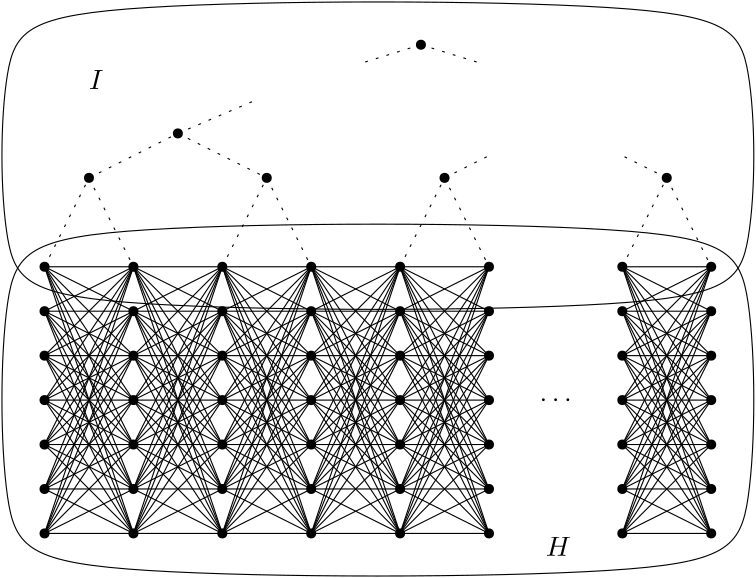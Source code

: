 <?xml version="1.0"?>
<!DOCTYPE ipe SYSTEM "ipe.dtd">
<ipe version="70206" creator="Ipe 7.2.7">
<info created="D:20161219131351" modified="D:20161219140636"/>
<ipestyle name="basic">
<symbol name="arrow/arc(spx)">
<path stroke="sym-stroke" fill="sym-stroke" pen="sym-pen">
0 0 m
-1 0.333 l
-1 -0.333 l
h
</path>
</symbol>
<symbol name="arrow/farc(spx)">
<path stroke="sym-stroke" fill="white" pen="sym-pen">
0 0 m
-1 0.333 l
-1 -0.333 l
h
</path>
</symbol>
<symbol name="arrow/ptarc(spx)">
<path stroke="sym-stroke" fill="sym-stroke" pen="sym-pen">
0 0 m
-1 0.333 l
-0.8 0 l
-1 -0.333 l
h
</path>
</symbol>
<symbol name="arrow/fptarc(spx)">
<path stroke="sym-stroke" fill="white" pen="sym-pen">
0 0 m
-1 0.333 l
-0.8 0 l
-1 -0.333 l
h
</path>
</symbol>
<symbol name="mark/circle(sx)" transformations="translations">
<path fill="sym-stroke">
0.6 0 0 0.6 0 0 e
0.4 0 0 0.4 0 0 e
</path>
</symbol>
<symbol name="mark/disk(sx)" transformations="translations">
<path fill="sym-stroke">
0.6 0 0 0.6 0 0 e
</path>
</symbol>
<symbol name="mark/fdisk(sfx)" transformations="translations">
<group>
<path fill="sym-fill">
0.5 0 0 0.5 0 0 e
</path>
<path fill="sym-stroke" fillrule="eofill">
0.6 0 0 0.6 0 0 e
0.4 0 0 0.4 0 0 e
</path>
</group>
</symbol>
<symbol name="mark/box(sx)" transformations="translations">
<path fill="sym-stroke" fillrule="eofill">
-0.6 -0.6 m
0.6 -0.6 l
0.6 0.6 l
-0.6 0.6 l
h
-0.4 -0.4 m
0.4 -0.4 l
0.4 0.4 l
-0.4 0.4 l
h
</path>
</symbol>
<symbol name="mark/square(sx)" transformations="translations">
<path fill="sym-stroke">
-0.6 -0.6 m
0.6 -0.6 l
0.6 0.6 l
-0.6 0.6 l
h
</path>
</symbol>
<symbol name="mark/fsquare(sfx)" transformations="translations">
<group>
<path fill="sym-fill">
-0.5 -0.5 m
0.5 -0.5 l
0.5 0.5 l
-0.5 0.5 l
h
</path>
<path fill="sym-stroke" fillrule="eofill">
-0.6 -0.6 m
0.6 -0.6 l
0.6 0.6 l
-0.6 0.6 l
h
-0.4 -0.4 m
0.4 -0.4 l
0.4 0.4 l
-0.4 0.4 l
h
</path>
</group>
</symbol>
<symbol name="mark/cross(sx)" transformations="translations">
<group>
<path fill="sym-stroke">
-0.43 -0.57 m
0.57 0.43 l
0.43 0.57 l
-0.57 -0.43 l
h
</path>
<path fill="sym-stroke">
-0.43 0.57 m
0.57 -0.43 l
0.43 -0.57 l
-0.57 0.43 l
h
</path>
</group>
</symbol>
<symbol name="arrow/fnormal(spx)">
<path stroke="sym-stroke" fill="white" pen="sym-pen">
0 0 m
-1 0.333 l
-1 -0.333 l
h
</path>
</symbol>
<symbol name="arrow/pointed(spx)">
<path stroke="sym-stroke" fill="sym-stroke" pen="sym-pen">
0 0 m
-1 0.333 l
-0.8 0 l
-1 -0.333 l
h
</path>
</symbol>
<symbol name="arrow/fpointed(spx)">
<path stroke="sym-stroke" fill="white" pen="sym-pen">
0 0 m
-1 0.333 l
-0.8 0 l
-1 -0.333 l
h
</path>
</symbol>
<symbol name="arrow/linear(spx)">
<path stroke="sym-stroke" pen="sym-pen">
-1 0.333 m
0 0 l
-1 -0.333 l
</path>
</symbol>
<symbol name="arrow/fdouble(spx)">
<path stroke="sym-stroke" fill="white" pen="sym-pen">
0 0 m
-1 0.333 l
-1 -0.333 l
h
-1 0 m
-2 0.333 l
-2 -0.333 l
h
</path>
</symbol>
<symbol name="arrow/double(spx)">
<path stroke="sym-stroke" fill="sym-stroke" pen="sym-pen">
0 0 m
-1 0.333 l
-1 -0.333 l
h
-1 0 m
-2 0.333 l
-2 -0.333 l
h
</path>
</symbol>
<pen name="heavier" value="0.8"/>
<pen name="fat" value="1.2"/>
<pen name="ultrafat" value="2"/>
<symbolsize name="large" value="5"/>
<symbolsize name="small" value="2"/>
<symbolsize name="tiny" value="1.1"/>
<arrowsize name="large" value="10"/>
<arrowsize name="small" value="5"/>
<arrowsize name="tiny" value="3"/>
<color name="red" value="1 0 0"/>
<color name="green" value="0 1 0"/>
<color name="blue" value="0 0 1"/>
<color name="yellow" value="1 1 0"/>
<color name="orange" value="1 0.647 0"/>
<color name="gold" value="1 0.843 0"/>
<color name="purple" value="0.627 0.125 0.941"/>
<color name="gray" value="0.745"/>
<color name="brown" value="0.647 0.165 0.165"/>
<color name="navy" value="0 0 0.502"/>
<color name="pink" value="1 0.753 0.796"/>
<color name="seagreen" value="0.18 0.545 0.341"/>
<color name="turquoise" value="0.251 0.878 0.816"/>
<color name="violet" value="0.933 0.51 0.933"/>
<color name="darkblue" value="0 0 0.545"/>
<color name="darkcyan" value="0 0.545 0.545"/>
<color name="darkgray" value="0.663"/>
<color name="darkgreen" value="0 0.392 0"/>
<color name="darkmagenta" value="0.545 0 0.545"/>
<color name="darkorange" value="1 0.549 0"/>
<color name="darkred" value="0.545 0 0"/>
<color name="lightblue" value="0.678 0.847 0.902"/>
<color name="lightcyan" value="0.878 1 1"/>
<color name="lightgray" value="0.827"/>
<color name="lightgreen" value="0.565 0.933 0.565"/>
<color name="lightyellow" value="1 1 0.878"/>
<dashstyle name="dashed" value="[4] 0"/>
<dashstyle name="dotted" value="[1 3] 0"/>
<dashstyle name="dash dotted" value="[4 2 1 2] 0"/>
<dashstyle name="dash dot dotted" value="[4 2 1 2 1 2] 0"/>
<textsize name="large" value="\large"/>
<textsize name="small" value="\small"/>
<textsize name="tiny" value="\tiny"/>
<textsize name="Large" value="\Large"/>
<textsize name="LARGE" value="\LARGE"/>
<textsize name="huge" value="\huge"/>
<textsize name="Huge" value="\Huge"/>
<textsize name="footnote" value="\footnotesize"/>
<textstyle name="center" begin="\begin{center}" end="\end{center}"/>
<textstyle name="itemize" begin="\begin{itemize}" end="\end{itemize}"/>
<textstyle name="item" begin="\begin{itemize}\item{}" end="\end{itemize}"/>
<gridsize name="4 pts" value="4"/>
<gridsize name="8 pts (~3 mm)" value="8"/>
<gridsize name="16 pts (~6 mm)" value="16"/>
<gridsize name="32 pts (~12 mm)" value="32"/>
<gridsize name="10 pts (~3.5 mm)" value="10"/>
<gridsize name="20 pts (~7 mm)" value="20"/>
<gridsize name="14 pts (~5 mm)" value="14"/>
<gridsize name="28 pts (~10 mm)" value="28"/>
<gridsize name="56 pts (~20 mm)" value="56"/>
<anglesize name="90 deg" value="90"/>
<anglesize name="60 deg" value="60"/>
<anglesize name="45 deg" value="45"/>
<anglesize name="30 deg" value="30"/>
<anglesize name="22.5 deg" value="22.5"/>
<opacity name="10%" value="0.1"/>
<opacity name="30%" value="0.3"/>
<opacity name="50%" value="0.5"/>
<opacity name="75%" value="0.75"/>
<tiling name="falling" angle="-60" step="4" width="1"/>
<tiling name="rising" angle="30" step="4" width="1"/>
</ipestyle>
<page>
<layer name="alpha"/>
<view layers="alpha" active="alpha"/>
<path layer="alpha" stroke="black">
96 720
80 704
80 624
96 608
336 608
352 624
352 704
336 720 u
</path>
<use name="mark/disk(sx)" pos="96 624" size="normal" stroke="black"/>
<use name="mark/disk(sx)" pos="96 608" size="normal" stroke="black"/>
<use name="mark/disk(sx)" pos="96 592" size="normal" stroke="black"/>
<use name="mark/disk(sx)" pos="96 576" size="normal" stroke="black"/>
<use name="mark/disk(sx)" pos="96 560" size="normal" stroke="black"/>
<use name="mark/disk(sx)" pos="96 544" size="normal" stroke="black"/>
<use name="mark/disk(sx)" pos="96 528" size="normal" stroke="black"/>
<path stroke="black">
96 624 m
128 624 l
</path>
<path stroke="black">
96 608 m
128 608 l
</path>
<path stroke="black">
96 592 m
128 592 l
</path>
<path stroke="black">
96 576 m
128 576 l
</path>
<path stroke="black">
96 560 m
128 560 l
</path>
<path stroke="black">
96 544 m
128 544 l
</path>
<path stroke="black">
96 528 m
128 528 l
</path>
<path stroke="black">
96 624 m
128 608 l
</path>
<path stroke="black">
96 608 m
128 592 l
</path>
<path stroke="black">
96 592 m
128 576 l
</path>
<path stroke="black">
96 576 m
128 560 l
</path>
<path stroke="black">
96 560 m
128 544 l
</path>
<path stroke="black">
96 544 m
128 528 l
</path>
<path stroke="black">
96 624 m
128 592 l
</path>
<path stroke="black">
96 624 m
128 576 l
</path>
<path stroke="black">
96 624 m
128 560 l
</path>
<path stroke="black">
96 624 m
128 544 l
</path>
<path stroke="black">
96 624 m
128 528 l
</path>
<path stroke="black">
96 608 m
128 576 l
</path>
<path stroke="black">
96 608 m
128 560 l
</path>
<path stroke="black">
96 608 m
128 544 l
</path>
<path stroke="black">
96 608 m
128 528 l
</path>
<path stroke="black">
96 592 m
128 560 l
</path>
<path stroke="black">
96 592 m
128 544 l
</path>
<path stroke="black">
96 592 m
128 528 l
</path>
<path stroke="black">
96 576 m
128 544 l
</path>
<path stroke="black">
96 576 m
128 528 l
</path>
<path stroke="black">
96 560 m
96 560 l
128 528 l
</path>
<path stroke="black">
96 528 m
128 544 l
</path>
<path stroke="black">
96 528 m
128 560 l
</path>
<path stroke="black">
96 528 m
128 576 l
</path>
<path stroke="black">
96 528 m
128 592 l
</path>
<path stroke="black">
96 528 m
128 608 l
</path>
<path stroke="black">
96 528 m
128 624 l
</path>
<path stroke="black">
96 544 m
128 560 l
</path>
<path stroke="black">
96 544 m
128 576 l
</path>
<path stroke="black">
96 544 m
128 592 l
</path>
<path stroke="black">
96 544 m
128 608 l
</path>
<path stroke="black">
96 544 m
128 624 l
</path>
<path stroke="black">
96 560 m
128 576 l
</path>
<path stroke="black">
96 560 m
128 592 l
</path>
<path stroke="black">
96 560 m
128 608 l
</path>
<path stroke="black">
96 560 m
128 624 l
</path>
<path stroke="black">
96 576 m
128 592 l
</path>
<path stroke="black">
96 576 m
128 608 l
</path>
<path stroke="black">
96 576 m
128 624 l
</path>
<path stroke="black">
96 592 m
128 608 l
</path>
<path stroke="black">
96 592 m
128 624 l
</path>
<path stroke="black">
96 608 m
128 624 l
</path>
<use matrix="1 0 0 1 32 0" name="mark/disk(sx)" pos="96 624" size="normal" stroke="black"/>
<use matrix="1 0 0 1 32 0" name="mark/disk(sx)" pos="96 608" size="normal" stroke="black"/>
<use matrix="1 0 0 1 32 0" name="mark/disk(sx)" pos="96 592" size="normal" stroke="black"/>
<use matrix="1 0 0 1 32 0" name="mark/disk(sx)" pos="96 576" size="normal" stroke="black"/>
<use matrix="1 0 0 1 32 0" name="mark/disk(sx)" pos="96 560" size="normal" stroke="black"/>
<use matrix="1 0 0 1 32 0" name="mark/disk(sx)" pos="96 544" size="normal" stroke="black"/>
<use matrix="1 0 0 1 32 0" name="mark/disk(sx)" pos="96 528" size="normal" stroke="black"/>
<path matrix="1 0 0 1 32 0" stroke="black">
96 624 m
128 624 l
</path>
<path matrix="1 0 0 1 32 0" stroke="black">
96 608 m
128 608 l
</path>
<path matrix="1 0 0 1 32 0" stroke="black">
96 592 m
128 592 l
</path>
<path matrix="1 0 0 1 32 0" stroke="black">
96 576 m
128 576 l
</path>
<path matrix="1 0 0 1 32 0" stroke="black">
96 560 m
128 560 l
</path>
<path matrix="1 0 0 1 32 0" stroke="black">
96 544 m
128 544 l
</path>
<path matrix="1 0 0 1 32 0" stroke="black">
96 528 m
128 528 l
</path>
<path matrix="1 0 0 1 32 0" stroke="black">
96 624 m
128 608 l
</path>
<path matrix="1 0 0 1 32 0" stroke="black">
96 608 m
128 592 l
</path>
<path matrix="1 0 0 1 32 0" stroke="black">
96 592 m
128 576 l
</path>
<path matrix="1 0 0 1 32 0" stroke="black">
96 576 m
128 560 l
</path>
<path matrix="1 0 0 1 32 0" stroke="black">
96 560 m
128 544 l
</path>
<path matrix="1 0 0 1 32 0" stroke="black">
96 544 m
128 528 l
</path>
<path matrix="1 0 0 1 32 0" stroke="black">
96 624 m
128 592 l
</path>
<path matrix="1 0 0 1 32 0" stroke="black">
96 624 m
128 576 l
</path>
<path matrix="1 0 0 1 32 0" stroke="black">
96 624 m
128 560 l
</path>
<path matrix="1 0 0 1 32 0" stroke="black">
96 624 m
128 544 l
</path>
<path matrix="1 0 0 1 32 0" stroke="black">
96 624 m
128 528 l
</path>
<path matrix="1 0 0 1 32 0" stroke="black">
96 608 m
128 576 l
</path>
<path matrix="1 0 0 1 32 0" stroke="black">
96 608 m
128 560 l
</path>
<path matrix="1 0 0 1 32 0" stroke="black">
96 608 m
128 544 l
</path>
<path matrix="1 0 0 1 32 0" stroke="black">
96 608 m
128 528 l
</path>
<path matrix="1 0 0 1 32 0" stroke="black">
96 592 m
128 560 l
</path>
<path matrix="1 0 0 1 32 0" stroke="black">
96 592 m
128 544 l
</path>
<path matrix="1 0 0 1 32 0" stroke="black">
96 592 m
128 528 l
</path>
<path matrix="1 0 0 1 32 0" stroke="black">
96 576 m
128 544 l
</path>
<path matrix="1 0 0 1 32 0" stroke="black">
96 576 m
128 528 l
</path>
<path matrix="1 0 0 1 32 0" stroke="black">
96 560 m
96 560 l
128 528 l
</path>
<path matrix="1 0 0 1 32 0" stroke="black">
96 528 m
128 544 l
</path>
<path matrix="1 0 0 1 32 0" stroke="black">
96 528 m
128 560 l
</path>
<path matrix="1 0 0 1 32 0" stroke="black">
96 528 m
128 576 l
</path>
<path matrix="1 0 0 1 32 0" stroke="black">
96 528 m
128 592 l
</path>
<path matrix="1 0 0 1 32 0" stroke="black">
96 528 m
128 608 l
</path>
<path matrix="1 0 0 1 32 0" stroke="black">
96 528 m
128 624 l
</path>
<path matrix="1 0 0 1 32 0" stroke="black">
96 544 m
128 560 l
</path>
<path matrix="1 0 0 1 32 0" stroke="black">
96 544 m
128 576 l
</path>
<path matrix="1 0 0 1 32 0" stroke="black">
96 544 m
128 592 l
</path>
<path matrix="1 0 0 1 32 0" stroke="black">
96 544 m
128 608 l
</path>
<path matrix="1 0 0 1 32 0" stroke="black">
96 544 m
128 624 l
</path>
<path matrix="1 0 0 1 32 0" stroke="black">
96 560 m
128 576 l
</path>
<path matrix="1 0 0 1 32 0" stroke="black">
96 560 m
128 592 l
</path>
<path matrix="1 0 0 1 32 0" stroke="black">
96 560 m
128 608 l
</path>
<path matrix="1 0 0 1 32 0" stroke="black">
96 560 m
128 624 l
</path>
<path matrix="1 0 0 1 32 0" stroke="black">
96 576 m
128 592 l
</path>
<path matrix="1 0 0 1 32 0" stroke="black">
96 576 m
128 608 l
</path>
<path matrix="1 0 0 1 32 0" stroke="black">
96 576 m
128 624 l
</path>
<path matrix="1 0 0 1 32 0" stroke="black">
96 592 m
128 608 l
</path>
<path matrix="1 0 0 1 32 0" stroke="black">
96 592 m
128 624 l
</path>
<path matrix="1 0 0 1 32 0" stroke="black">
96 608 m
128 624 l
</path>
<use matrix="1 0 0 1 64 0" name="mark/disk(sx)" pos="96 624" size="normal" stroke="black"/>
<use matrix="1 0 0 1 64 0" name="mark/disk(sx)" pos="96 608" size="normal" stroke="black"/>
<use matrix="1 0 0 1 64 0" name="mark/disk(sx)" pos="96 592" size="normal" stroke="black"/>
<use matrix="1 0 0 1 64 0" name="mark/disk(sx)" pos="96 576" size="normal" stroke="black"/>
<use matrix="1 0 0 1 64 0" name="mark/disk(sx)" pos="96 560" size="normal" stroke="black"/>
<use matrix="1 0 0 1 64 0" name="mark/disk(sx)" pos="96 544" size="normal" stroke="black"/>
<use matrix="1 0 0 1 64 0" name="mark/disk(sx)" pos="96 528" size="normal" stroke="black"/>
<path matrix="1 0 0 1 64 0" stroke="black">
96 624 m
128 624 l
</path>
<path matrix="1 0 0 1 64 0" stroke="black">
96 608 m
128 608 l
</path>
<path matrix="1 0 0 1 64 0" stroke="black">
96 592 m
128 592 l
</path>
<path matrix="1 0 0 1 64 0" stroke="black">
96 576 m
128 576 l
</path>
<path matrix="1 0 0 1 64 0" stroke="black">
96 560 m
128 560 l
</path>
<path matrix="1 0 0 1 64 0" stroke="black">
96 544 m
128 544 l
</path>
<path matrix="1 0 0 1 64 0" stroke="black">
96 528 m
128 528 l
</path>
<path matrix="1 0 0 1 64 0" stroke="black">
96 624 m
128 608 l
</path>
<path matrix="1 0 0 1 64 0" stroke="black">
96 608 m
128 592 l
</path>
<path matrix="1 0 0 1 64 0" stroke="black">
96 592 m
128 576 l
</path>
<path matrix="1 0 0 1 64 0" stroke="black">
96 576 m
128 560 l
</path>
<path matrix="1 0 0 1 64 0" stroke="black">
96 560 m
128 544 l
</path>
<path matrix="1 0 0 1 64 0" stroke="black">
96 544 m
128 528 l
</path>
<path matrix="1 0 0 1 64 0" stroke="black">
96 624 m
128 592 l
</path>
<path matrix="1 0 0 1 64 0" stroke="black">
96 624 m
128 576 l
</path>
<path matrix="1 0 0 1 64 0" stroke="black">
96 624 m
128 560 l
</path>
<path matrix="1 0 0 1 64 0" stroke="black">
96 624 m
128 544 l
</path>
<path matrix="1 0 0 1 64 0" stroke="black">
96 624 m
128 528 l
</path>
<path matrix="1 0 0 1 64 0" stroke="black">
96 608 m
128 576 l
</path>
<path matrix="1 0 0 1 64 0" stroke="black">
96 608 m
128 560 l
</path>
<path matrix="1 0 0 1 64 0" stroke="black">
96 608 m
128 544 l
</path>
<path matrix="1 0 0 1 64 0" stroke="black">
96 608 m
128 528 l
</path>
<path matrix="1 0 0 1 64 0" stroke="black">
96 592 m
128 560 l
</path>
<path matrix="1 0 0 1 64 0" stroke="black">
96 592 m
128 544 l
</path>
<path matrix="1 0 0 1 64 0" stroke="black">
96 592 m
128 528 l
</path>
<path matrix="1 0 0 1 64 0" stroke="black">
96 576 m
128 544 l
</path>
<path matrix="1 0 0 1 64 0" stroke="black">
96 576 m
128 528 l
</path>
<path matrix="1 0 0 1 64 0" stroke="black">
96 560 m
96 560 l
128 528 l
</path>
<path matrix="1 0 0 1 64 0" stroke="black">
96 528 m
128 544 l
</path>
<path matrix="1 0 0 1 64 0" stroke="black">
96 528 m
128 560 l
</path>
<path matrix="1 0 0 1 64 0" stroke="black">
96 528 m
128 576 l
</path>
<path matrix="1 0 0 1 64 0" stroke="black">
96 528 m
128 592 l
</path>
<path matrix="1 0 0 1 64 0" stroke="black">
96 528 m
128 608 l
</path>
<path matrix="1 0 0 1 64 0" stroke="black">
96 528 m
128 624 l
</path>
<path matrix="1 0 0 1 64 0" stroke="black">
96 544 m
128 560 l
</path>
<path matrix="1 0 0 1 64 0" stroke="black">
96 544 m
128 576 l
</path>
<path matrix="1 0 0 1 64 0" stroke="black">
96 544 m
128 592 l
</path>
<path matrix="1 0 0 1 64 0" stroke="black">
96 544 m
128 608 l
</path>
<path matrix="1 0 0 1 64 0" stroke="black">
96 544 m
128 624 l
</path>
<path matrix="1 0 0 1 64 0" stroke="black">
96 560 m
128 576 l
</path>
<path matrix="1 0 0 1 64 0" stroke="black">
96 560 m
128 592 l
</path>
<path matrix="1 0 0 1 64 0" stroke="black">
96 560 m
128 608 l
</path>
<path matrix="1 0 0 1 64 0" stroke="black">
96 560 m
128 624 l
</path>
<path matrix="1 0 0 1 64 0" stroke="black">
96 576 m
128 592 l
</path>
<path matrix="1 0 0 1 64 0" stroke="black">
96 576 m
128 608 l
</path>
<path matrix="1 0 0 1 64 0" stroke="black">
96 576 m
128 624 l
</path>
<path matrix="1 0 0 1 64 0" stroke="black">
96 592 m
128 608 l
</path>
<path matrix="1 0 0 1 64 0" stroke="black">
96 592 m
128 624 l
</path>
<path matrix="1 0 0 1 64 0" stroke="black">
96 608 m
128 624 l
</path>
<use matrix="1 0 0 1 96 0" name="mark/disk(sx)" pos="96 624" size="normal" stroke="black"/>
<use matrix="1 0 0 1 96 0" name="mark/disk(sx)" pos="96 608" size="normal" stroke="black"/>
<use matrix="1 0 0 1 96 0" name="mark/disk(sx)" pos="96 592" size="normal" stroke="black"/>
<use matrix="1 0 0 1 96 0" name="mark/disk(sx)" pos="96 576" size="normal" stroke="black"/>
<use matrix="1 0 0 1 96 0" name="mark/disk(sx)" pos="96 560" size="normal" stroke="black"/>
<use matrix="1 0 0 1 96 0" name="mark/disk(sx)" pos="96 544" size="normal" stroke="black"/>
<use matrix="1 0 0 1 96 0" name="mark/disk(sx)" pos="96 528" size="normal" stroke="black"/>
<path matrix="1 0 0 1 96 0" stroke="black">
96 624 m
128 624 l
</path>
<path matrix="1 0 0 1 96 0" stroke="black">
96 608 m
128 608 l
</path>
<path matrix="1 0 0 1 96 0" stroke="black">
96 592 m
128 592 l
</path>
<path matrix="1 0 0 1 96 0" stroke="black">
96 576 m
128 576 l
</path>
<path matrix="1 0 0 1 96 0" stroke="black">
96 560 m
128 560 l
</path>
<path matrix="1 0 0 1 96 0" stroke="black">
96 544 m
128 544 l
</path>
<path matrix="1 0 0 1 96 0" stroke="black">
96 528 m
128 528 l
</path>
<path matrix="1 0 0 1 96 0" stroke="black">
96 624 m
128 608 l
</path>
<path matrix="1 0 0 1 96 0" stroke="black">
96 608 m
128 592 l
</path>
<path matrix="1 0 0 1 96 0" stroke="black">
96 592 m
128 576 l
</path>
<path matrix="1 0 0 1 96 0" stroke="black">
96 576 m
128 560 l
</path>
<path matrix="1 0 0 1 96 0" stroke="black">
96 560 m
128 544 l
</path>
<path matrix="1 0 0 1 96 0" stroke="black">
96 544 m
128 528 l
</path>
<path matrix="1 0 0 1 96 0" stroke="black">
96 624 m
128 592 l
</path>
<path matrix="1 0 0 1 96 0" stroke="black">
96 624 m
128 576 l
</path>
<path matrix="1 0 0 1 96 0" stroke="black">
96 624 m
128 560 l
</path>
<path matrix="1 0 0 1 96 0" stroke="black">
96 624 m
128 544 l
</path>
<path matrix="1 0 0 1 96 0" stroke="black">
96 624 m
128 528 l
</path>
<path matrix="1 0 0 1 96 0" stroke="black">
96 608 m
128 576 l
</path>
<path matrix="1 0 0 1 96 0" stroke="black">
96 608 m
128 560 l
</path>
<path matrix="1 0 0 1 96 0" stroke="black">
96 608 m
128 544 l
</path>
<path matrix="1 0 0 1 96 0" stroke="black">
96 608 m
128 528 l
</path>
<path matrix="1 0 0 1 96 0" stroke="black">
96 592 m
128 560 l
</path>
<path matrix="1 0 0 1 96 0" stroke="black">
96 592 m
128 544 l
</path>
<path matrix="1 0 0 1 96 0" stroke="black">
96 592 m
128 528 l
</path>
<path matrix="1 0 0 1 96 0" stroke="black">
96 576 m
128 544 l
</path>
<path matrix="1 0 0 1 96 0" stroke="black">
96 576 m
128 528 l
</path>
<path matrix="1 0 0 1 96 0" stroke="black">
96 560 m
96 560 l
128 528 l
</path>
<path matrix="1 0 0 1 96 0" stroke="black">
96 528 m
128 544 l
</path>
<path matrix="1 0 0 1 96 0" stroke="black">
96 528 m
128 560 l
</path>
<path matrix="1 0 0 1 96 0" stroke="black">
96 528 m
128 576 l
</path>
<path matrix="1 0 0 1 96 0" stroke="black">
96 528 m
128 592 l
</path>
<path matrix="1 0 0 1 96 0" stroke="black">
96 528 m
128 608 l
</path>
<path matrix="1 0 0 1 96 0" stroke="black">
96 528 m
128 624 l
</path>
<path matrix="1 0 0 1 96 0" stroke="black">
96 544 m
128 560 l
</path>
<path matrix="1 0 0 1 96 0" stroke="black">
96 544 m
128 576 l
</path>
<path matrix="1 0 0 1 96 0" stroke="black">
96 544 m
128 592 l
</path>
<path matrix="1 0 0 1 96 0" stroke="black">
96 544 m
128 608 l
</path>
<path matrix="1 0 0 1 96 0" stroke="black">
96 544 m
128 624 l
</path>
<path matrix="1 0 0 1 96 0" stroke="black">
96 560 m
128 576 l
</path>
<path matrix="1 0 0 1 96 0" stroke="black">
96 560 m
128 592 l
</path>
<path matrix="1 0 0 1 96 0" stroke="black">
96 560 m
128 608 l
</path>
<path matrix="1 0 0 1 96 0" stroke="black">
96 560 m
128 624 l
</path>
<path matrix="1 0 0 1 96 0" stroke="black">
96 576 m
128 592 l
</path>
<path matrix="1 0 0 1 96 0" stroke="black">
96 576 m
128 608 l
</path>
<path matrix="1 0 0 1 96 0" stroke="black">
96 576 m
128 624 l
</path>
<path matrix="1 0 0 1 96 0" stroke="black">
96 592 m
128 608 l
</path>
<path matrix="1 0 0 1 96 0" stroke="black">
96 592 m
128 624 l
</path>
<path matrix="1 0 0 1 96 0" stroke="black">
96 608 m
128 624 l
</path>
<use matrix="1 0 0 1 128 0" name="mark/disk(sx)" pos="96 624" size="normal" stroke="black"/>
<use matrix="1 0 0 1 128 0" name="mark/disk(sx)" pos="96 608" size="normal" stroke="black"/>
<use matrix="1 0 0 1 128 0" name="mark/disk(sx)" pos="96 592" size="normal" stroke="black"/>
<use matrix="1 0 0 1 128 0" name="mark/disk(sx)" pos="96 576" size="normal" stroke="black"/>
<use matrix="1 0 0 1 128 0" name="mark/disk(sx)" pos="96 560" size="normal" stroke="black"/>
<use matrix="1 0 0 1 128 0" name="mark/disk(sx)" pos="96 544" size="normal" stroke="black"/>
<use matrix="1 0 0 1 128 0" name="mark/disk(sx)" pos="96 528" size="normal" stroke="black"/>
<path matrix="1 0 0 1 128 0" stroke="black">
96 624 m
128 624 l
</path>
<path matrix="1 0 0 1 128 0" stroke="black">
96 608 m
128 608 l
</path>
<path matrix="1 0 0 1 128 0" stroke="black">
96 592 m
128 592 l
</path>
<path matrix="1 0 0 1 128 0" stroke="black">
96 576 m
128 576 l
</path>
<path matrix="1 0 0 1 128 0" stroke="black">
96 560 m
128 560 l
</path>
<path matrix="1 0 0 1 128 0" stroke="black">
96 544 m
128 544 l
</path>
<path matrix="1 0 0 1 128 0" stroke="black">
96 528 m
128 528 l
</path>
<path matrix="1 0 0 1 128 0" stroke="black">
96 624 m
128 608 l
</path>
<path matrix="1 0 0 1 128 0" stroke="black">
96 608 m
128 592 l
</path>
<path matrix="1 0 0 1 128 0" stroke="black">
96 592 m
128 576 l
</path>
<path matrix="1 0 0 1 128 0" stroke="black">
96 576 m
128 560 l
</path>
<path matrix="1 0 0 1 128 0" stroke="black">
96 560 m
128 544 l
</path>
<path matrix="1 0 0 1 128 0" stroke="black">
96 544 m
128 528 l
</path>
<path matrix="1 0 0 1 128 0" stroke="black">
96 624 m
128 592 l
</path>
<path matrix="1 0 0 1 128 0" stroke="black">
96 624 m
128 576 l
</path>
<path matrix="1 0 0 1 128 0" stroke="black">
96 624 m
128 560 l
</path>
<path matrix="1 0 0 1 128 0" stroke="black">
96 624 m
128 544 l
</path>
<path matrix="1 0 0 1 128 0" stroke="black">
96 624 m
128 528 l
</path>
<path matrix="1 0 0 1 128 0" stroke="black">
96 608 m
128 576 l
</path>
<path matrix="1 0 0 1 128 0" stroke="black">
96 608 m
128 560 l
</path>
<path matrix="1 0 0 1 128 0" stroke="black">
96 608 m
128 544 l
</path>
<path matrix="1 0 0 1 128 0" stroke="black">
96 608 m
128 528 l
</path>
<path matrix="1 0 0 1 128 0" stroke="black">
96 592 m
128 560 l
</path>
<path matrix="1 0 0 1 128 0" stroke="black">
96 592 m
128 544 l
</path>
<path matrix="1 0 0 1 128 0" stroke="black">
96 592 m
128 528 l
</path>
<path matrix="1 0 0 1 128 0" stroke="black">
96 576 m
128 544 l
</path>
<path matrix="1 0 0 1 128 0" stroke="black">
96 576 m
128 528 l
</path>
<path matrix="1 0 0 1 128 0" stroke="black">
96 560 m
96 560 l
128 528 l
</path>
<path matrix="1 0 0 1 128 0" stroke="black">
96 528 m
128 544 l
</path>
<path matrix="1 0 0 1 128 0" stroke="black">
96 528 m
128 560 l
</path>
<path matrix="1 0 0 1 128 0" stroke="black">
96 528 m
128 576 l
</path>
<path matrix="1 0 0 1 128 0" stroke="black">
96 528 m
128 592 l
</path>
<path matrix="1 0 0 1 128 0" stroke="black">
96 528 m
128 608 l
</path>
<path matrix="1 0 0 1 128 0" stroke="black">
96 528 m
128 624 l
</path>
<path matrix="1 0 0 1 128 0" stroke="black">
96 544 m
128 560 l
</path>
<path matrix="1 0 0 1 128 0" stroke="black">
96 544 m
128 576 l
</path>
<path matrix="1 0 0 1 128 0" stroke="black">
96 544 m
128 592 l
</path>
<path matrix="1 0 0 1 128 0" stroke="black">
96 544 m
128 608 l
</path>
<path matrix="1 0 0 1 128 0" stroke="black">
96 544 m
128 624 l
</path>
<path matrix="1 0 0 1 128 0" stroke="black">
96 560 m
128 576 l
</path>
<path matrix="1 0 0 1 128 0" stroke="black">
96 560 m
128 592 l
</path>
<path matrix="1 0 0 1 128 0" stroke="black">
96 560 m
128 608 l
</path>
<path matrix="1 0 0 1 128 0" stroke="black">
96 560 m
128 624 l
</path>
<path matrix="1 0 0 1 128 0" stroke="black">
96 576 m
128 592 l
</path>
<path matrix="1 0 0 1 128 0" stroke="black">
96 576 m
128 608 l
</path>
<path matrix="1 0 0 1 128 0" stroke="black">
96 576 m
128 624 l
</path>
<path matrix="1 0 0 1 128 0" stroke="black">
96 592 m
128 608 l
</path>
<path matrix="1 0 0 1 128 0" stroke="black">
96 592 m
128 624 l
</path>
<path matrix="1 0 0 1 128 0" stroke="black">
96 608 m
128 624 l
</path>
<use matrix="-1 0 0 -1 432 1152" name="mark/disk(sx)" pos="96 624" size="normal" stroke="black"/>
<use matrix="-1 0 0 -1 432 1152" name="mark/disk(sx)" pos="96 608" size="normal" stroke="black"/>
<use matrix="-1 0 0 -1 432 1152" name="mark/disk(sx)" pos="96 592" size="normal" stroke="black"/>
<use matrix="-1 0 0 -1 432 1152" name="mark/disk(sx)" pos="96 576" size="normal" stroke="black"/>
<use matrix="-1 0 0 -1 432 1152" name="mark/disk(sx)" pos="96 560" size="normal" stroke="black"/>
<use matrix="-1 0 0 -1 432 1152" name="mark/disk(sx)" pos="96 544" size="normal" stroke="black"/>
<use matrix="-1 0 0 -1 432 1152" name="mark/disk(sx)" pos="96 528" size="normal" stroke="black"/>
<path matrix="-1 0 0 -1 432 1152" stroke="black">
96 624 m
128 624 l
</path>
<path matrix="-1 0 0 -1 432 1152" stroke="black">
96 608 m
128 608 l
</path>
<path matrix="-1 0 0 -1 432 1152" stroke="black">
96 592 m
128 592 l
</path>
<path matrix="-1 0 0 -1 432 1152" stroke="black">
96 576 m
128 576 l
</path>
<path matrix="-1 0 0 -1 432 1152" stroke="black">
96 560 m
128 560 l
</path>
<path matrix="-1 0 0 -1 432 1152" stroke="black">
96 544 m
128 544 l
</path>
<path matrix="-1 0 0 -1 432 1152" stroke="black">
96 528 m
128 528 l
</path>
<path matrix="-1 0 0 -1 432 1152" stroke="black">
96 624 m
128 608 l
</path>
<path matrix="-1 0 0 -1 432 1152" stroke="black">
96 608 m
128 592 l
</path>
<path matrix="-1 0 0 -1 432 1152" stroke="black">
96 592 m
128 576 l
</path>
<path matrix="-1 0 0 -1 432 1152" stroke="black">
96 576 m
128 560 l
</path>
<path matrix="-1 0 0 -1 432 1152" stroke="black">
96 560 m
128 544 l
</path>
<path matrix="-1 0 0 -1 432 1152" stroke="black">
96 544 m
128 528 l
</path>
<path matrix="-1 0 0 -1 432 1152" stroke="black">
96 624 m
128 592 l
</path>
<path matrix="-1 0 0 -1 432 1152" stroke="black">
96 624 m
128 576 l
</path>
<path matrix="-1 0 0 -1 432 1152" stroke="black">
96 624 m
128 560 l
</path>
<path matrix="-1 0 0 -1 432 1152" stroke="black">
96 624 m
128 544 l
</path>
<path matrix="-1 0 0 -1 432 1152" stroke="black">
96 624 m
128 528 l
</path>
<path matrix="-1 0 0 -1 432 1152" stroke="black">
96 608 m
128 576 l
</path>
<path matrix="-1 0 0 -1 432 1152" stroke="black">
96 608 m
128 560 l
</path>
<path matrix="-1 0 0 -1 432 1152" stroke="black">
96 608 m
128 544 l
</path>
<path matrix="-1 0 0 -1 432 1152" stroke="black">
96 608 m
128 528 l
</path>
<path matrix="-1 0 0 -1 432 1152" stroke="black">
96 592 m
128 560 l
</path>
<path matrix="-1 0 0 -1 432 1152" stroke="black">
96 592 m
128 544 l
</path>
<path matrix="-1 0 0 -1 432 1152" stroke="black">
96 592 m
128 528 l
</path>
<path matrix="-1 0 0 -1 432 1152" stroke="black">
96 576 m
128 544 l
</path>
<path matrix="-1 0 0 -1 432 1152" stroke="black">
96 576 m
128 528 l
</path>
<path matrix="-1 0 0 -1 432 1152" stroke="black">
96 560 m
96 560 l
128 528 l
</path>
<path matrix="-1 0 0 -1 432 1152" stroke="black">
96 528 m
128 544 l
</path>
<path matrix="-1 0 0 -1 432 1152" stroke="black">
96 528 m
128 560 l
</path>
<path matrix="-1 0 0 -1 432 1152" stroke="black">
96 528 m
128 576 l
</path>
<path matrix="-1 0 0 -1 432 1152" stroke="black">
96 528 m
128 592 l
</path>
<path matrix="-1 0 0 -1 432 1152" stroke="black">
96 528 m
128 608 l
</path>
<path matrix="-1 0 0 -1 432 1152" stroke="black">
96 528 m
128 624 l
</path>
<path matrix="-1 0 0 -1 432 1152" stroke="black">
96 544 m
128 560 l
</path>
<path matrix="-1 0 0 -1 432 1152" stroke="black">
96 544 m
128 576 l
</path>
<path matrix="-1 0 0 -1 432 1152" stroke="black">
96 544 m
128 592 l
</path>
<path matrix="-1 0 0 -1 432 1152" stroke="black">
96 544 m
128 608 l
</path>
<path matrix="-1 0 0 -1 432 1152" stroke="black">
96 544 m
128 624 l
</path>
<path matrix="-1 0 0 -1 432 1152" stroke="black">
96 560 m
128 576 l
</path>
<path matrix="-1 0 0 -1 432 1152" stroke="black">
96 560 m
128 592 l
</path>
<path matrix="-1 0 0 -1 432 1152" stroke="black">
96 560 m
128 608 l
</path>
<path matrix="-1 0 0 -1 432 1152" stroke="black">
96 560 m
128 624 l
</path>
<path matrix="-1 0 0 -1 432 1152" stroke="black">
96 576 m
128 592 l
</path>
<path matrix="-1 0 0 -1 432 1152" stroke="black">
96 576 m
128 608 l
</path>
<path matrix="-1 0 0 -1 432 1152" stroke="black">
96 576 m
128 624 l
</path>
<path matrix="-1 0 0 -1 432 1152" stroke="black">
96 592 m
128 608 l
</path>
<path matrix="-1 0 0 -1 432 1152" stroke="black">
96 592 m
128 624 l
</path>
<path matrix="-1 0 0 -1 432 1152" stroke="black">
96 608 m
128 624 l
</path>
<text matrix="1 0 0 1 8 0" transformations="translations" pos="272 576" stroke="black" type="label" width="11.623" height="4.428" depth="0" halign="center" valign="center" style="math">\cdots</text>
<use name="mark/disk(sx)" pos="256 624" size="normal" stroke="black"/>
<use name="mark/disk(sx)" pos="256 608" size="normal" stroke="black"/>
<use name="mark/disk(sx)" pos="256 592" size="normal" stroke="black"/>
<use name="mark/disk(sx)" pos="256 576" size="normal" stroke="black"/>
<use name="mark/disk(sx)" pos="256 560" size="normal" stroke="black"/>
<use name="mark/disk(sx)" pos="256 544" size="normal" stroke="black"/>
<use name="mark/disk(sx)" pos="304 528" size="normal" stroke="black"/>
<use name="mark/disk(sx)" pos="304 544" size="normal" stroke="black"/>
<use name="mark/disk(sx)" pos="304 560" size="normal" stroke="black"/>
<use name="mark/disk(sx)" pos="304 576" size="normal" stroke="black"/>
<use name="mark/disk(sx)" pos="304 592" size="normal" stroke="black"/>
<use name="mark/disk(sx)" pos="304 608" size="normal" stroke="black"/>
<use name="mark/disk(sx)" pos="304 624" size="normal" stroke="black"/>
<use name="mark/disk(sx)" pos="256 528" size="normal" stroke="black"/>
<path stroke="black" dash="dotted">
96 624 m
112 656 l
</path>
<path stroke="black" dash="dotted">
112 656 m
128 624 l
</path>
<use name="mark/disk(sx)" pos="112 656" size="normal" stroke="black"/>
<path matrix="1 0 0 1 64 0" stroke="black" dash="dotted">
96 624 m
112 656 l
</path>
<path matrix="1 0 0 1 64 0" stroke="black" dash="dotted">
112 656 m
128 624 l
</path>
<use matrix="1 0 0 1 64 0" name="mark/disk(sx)" pos="112 656" size="normal" stroke="black"/>
<path matrix="1 0 0 1 128 0" stroke="black" dash="dotted">
96 624 m
112 656 l
</path>
<path matrix="1 0 0 1 128 0" stroke="black" dash="dotted">
112 656 m
128 624 l
</path>
<use matrix="1 0 0 1 128 0" name="mark/disk(sx)" pos="112 656" size="normal" stroke="black"/>
<path matrix="1 0 0 1 208 0" stroke="black" dash="dotted">
96 624 m
112 656 l
</path>
<path matrix="1 0 0 1 208 0" stroke="black" dash="dotted">
112 656 m
128 624 l
</path>
<use matrix="1 0 0 1 208 0" name="mark/disk(sx)" pos="112 656" size="normal" stroke="black"/>
<use name="mark/disk(sx)" pos="144 672" size="normal" stroke="black"/>
<path stroke="black" dash="dotted">
112 656 m
144 672 l
</path>
<path stroke="black" dash="dotted">
144 672 m
176 656 l
</path>
<path stroke="black" dash="dotted">
240 656 m
256.349 664.174 l
</path>
<path matrix="-1 0 0 1 560 0" stroke="black" dash="dotted">
240 656 m
256.349 664.174 l
</path>
<path stroke="black" dash="dotted">
144 672 m
172.137 684.035 l
</path>
<use name="mark/disk(sx)" pos="231.497 703.93" size="normal" stroke="black"/>
<path stroke="black" dash="dotted">
231.497 703.93 m
208.829 696.918 l
</path>
<path matrix="-1 0 0 1 462.994 0.00036766" stroke="black" dash="dotted">
231.497 703.93 m
208.829 696.918 l
</path>
<path stroke="black">
96 512
80 528
80 624
96 640
336 640
352 624
352 528
336 512 u
</path>
<text matrix="1 0 0 1 9 -8" transformations="translations" pos="272 528" stroke="black" type="label" width="9.091" height="6.808" depth="0" halign="center" valign="baseline" style="math">H</text>
<text transformations="translations" pos="112 688" stroke="black" type="label" width="5.161" height="6.808" depth="0" valign="baseline" style="math">I</text>
</page>
</ipe>
